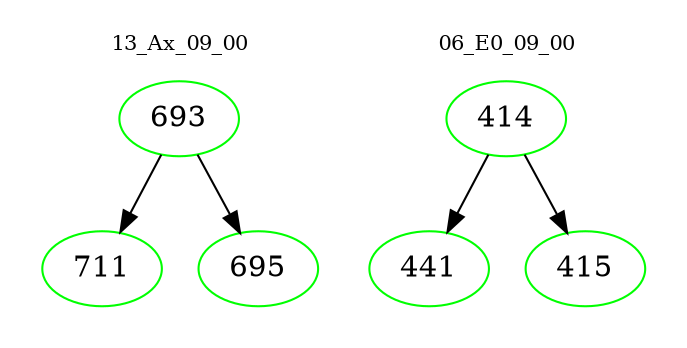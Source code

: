 digraph{
subgraph cluster_0 {
color = white
label = "13_Ax_09_00";
fontsize=10;
T0_693 [label="693", color="green"]
T0_693 -> T0_711 [color="black"]
T0_711 [label="711", color="green"]
T0_693 -> T0_695 [color="black"]
T0_695 [label="695", color="green"]
}
subgraph cluster_1 {
color = white
label = "06_E0_09_00";
fontsize=10;
T1_414 [label="414", color="green"]
T1_414 -> T1_441 [color="black"]
T1_441 [label="441", color="green"]
T1_414 -> T1_415 [color="black"]
T1_415 [label="415", color="green"]
}
}
